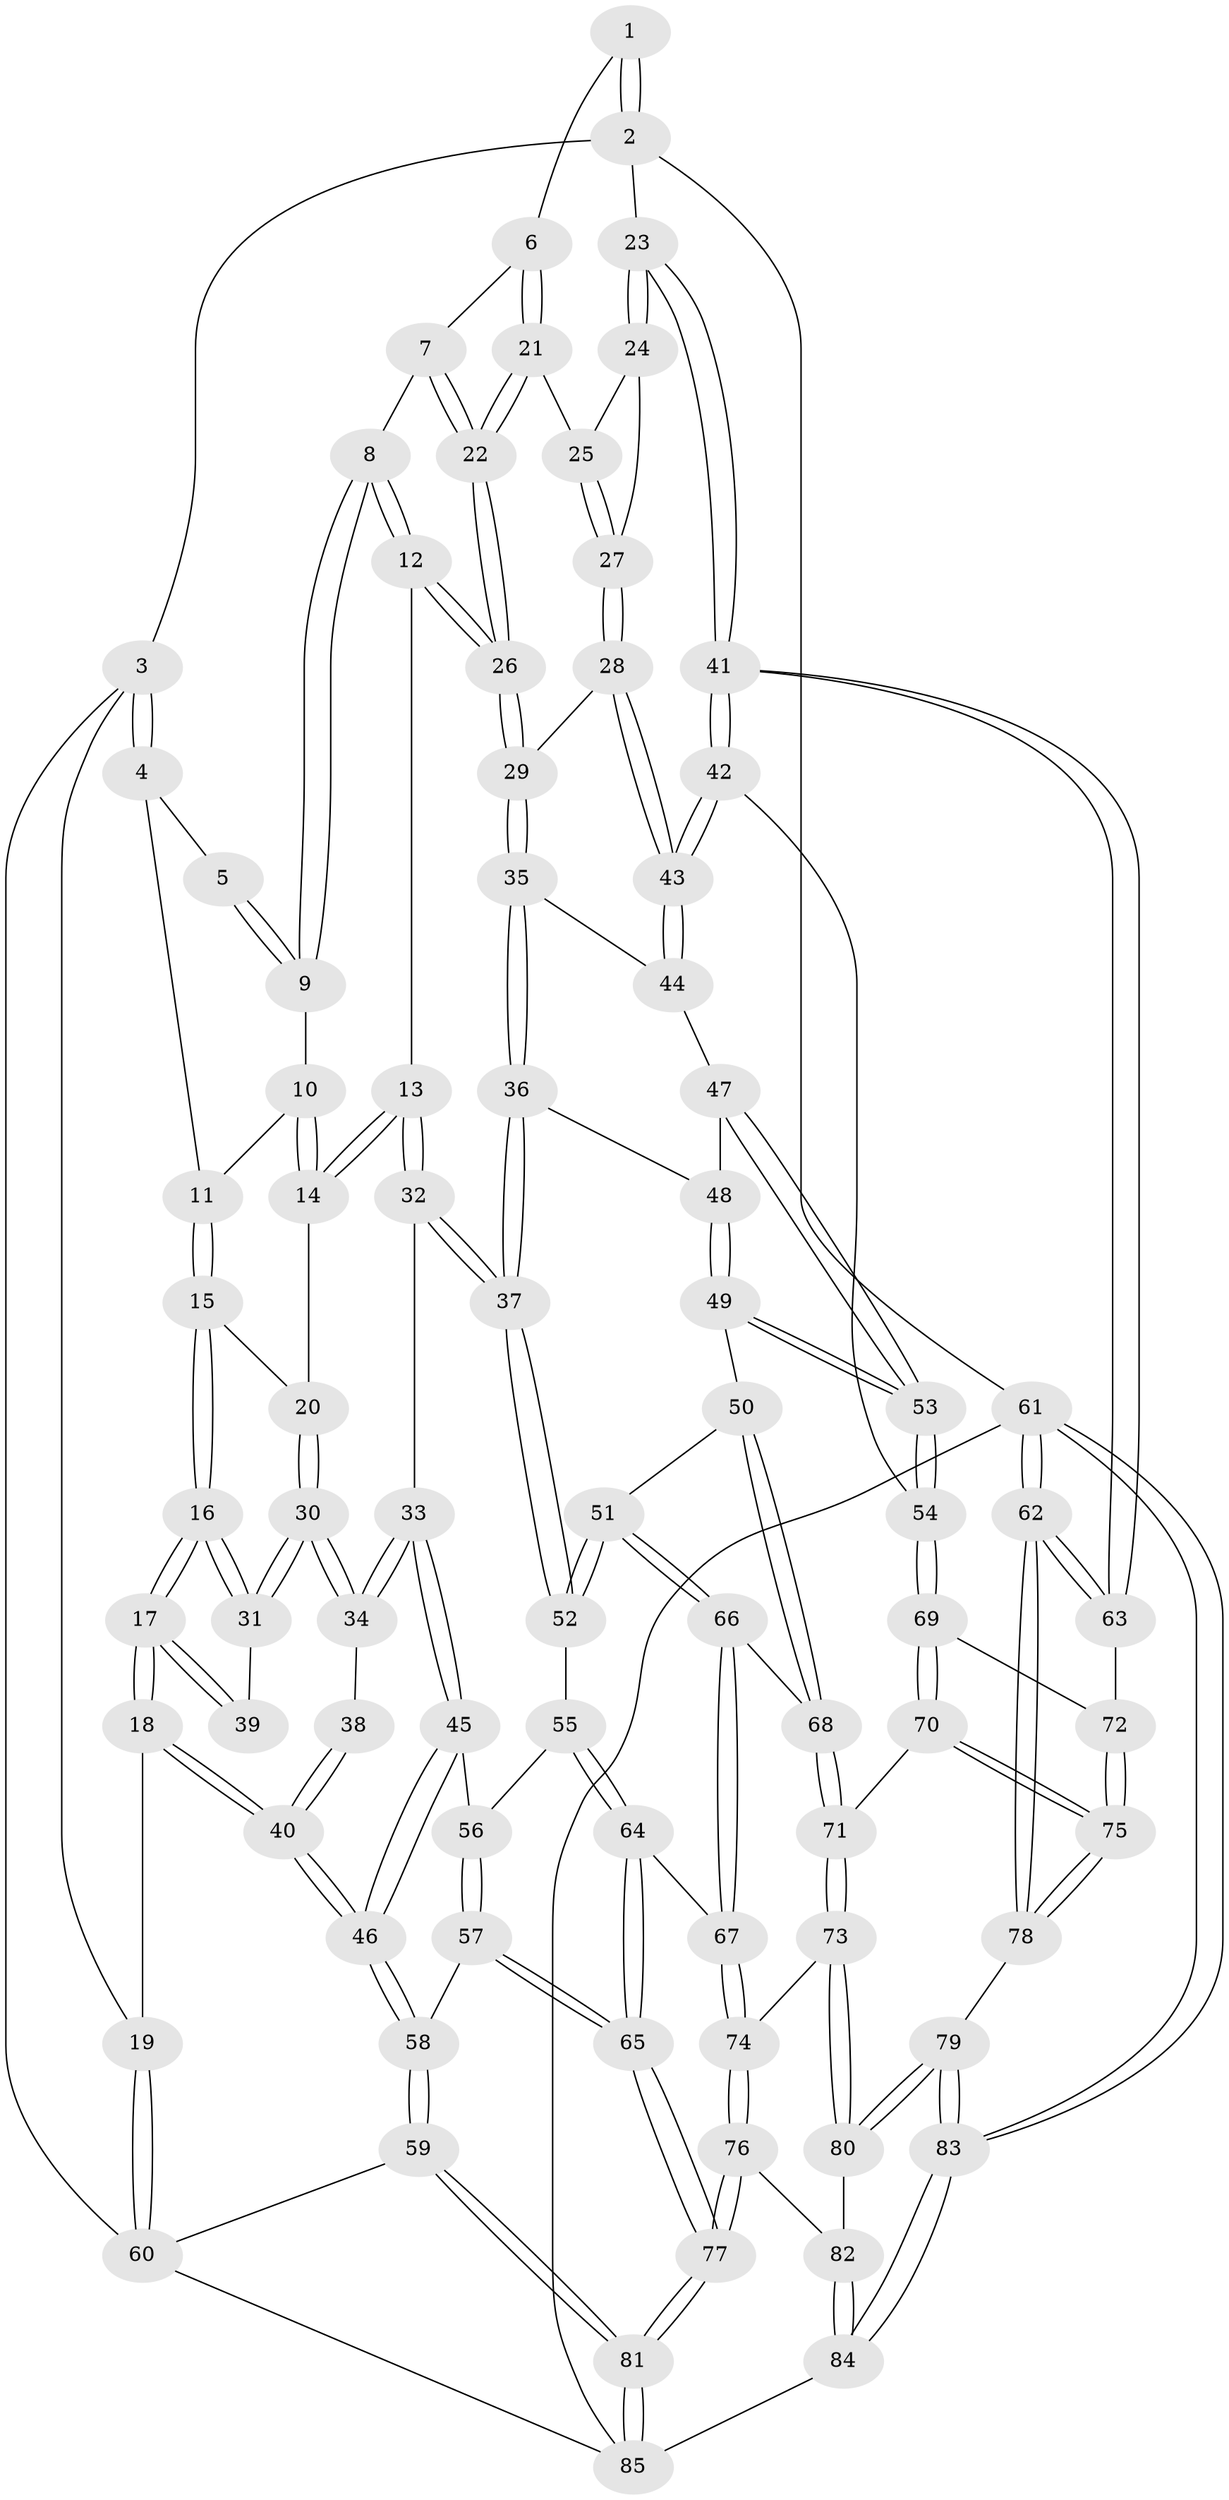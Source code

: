 // Generated by graph-tools (version 1.1) at 2025/27/03/09/25 03:27:16]
// undirected, 85 vertices, 209 edges
graph export_dot {
graph [start="1"]
  node [color=gray90,style=filled];
  1 [pos="+0.8973928514730052+0"];
  2 [pos="+1+0"];
  3 [pos="+0+0"];
  4 [pos="+0.4363447001391276+0"];
  5 [pos="+0.7666022753492007+0"];
  6 [pos="+0.845100777174138+0.08965443927233417"];
  7 [pos="+0.8027996282118363+0.10702409104295395"];
  8 [pos="+0.7324214167244818+0.12340872754230048"];
  9 [pos="+0.7025898763935797+0.10343898176614717"];
  10 [pos="+0.6263883891261788+0.08590958952519036"];
  11 [pos="+0.4676138187368553+0"];
  12 [pos="+0.7071145746957215+0.2571086814491829"];
  13 [pos="+0.6541549374983476+0.26103958595881777"];
  14 [pos="+0.6054459077567232+0.2263006840067281"];
  15 [pos="+0.4307904364310264+0.11257402556720422"];
  16 [pos="+0.3004879561489501+0.20969796875413343"];
  17 [pos="+0.15476549012491095+0.26422632623970677"];
  18 [pos="+0.06196983736177212+0.28681904033699107"];
  19 [pos="+0+0.20444882764090527"];
  20 [pos="+0.497455788536125+0.22082507097484522"];
  21 [pos="+0.9192824146528653+0.15704433453429392"];
  22 [pos="+0.8091378722934958+0.2852031972101792"];
  23 [pos="+1+0.14724504492486387"];
  24 [pos="+1+0.17159068244076886"];
  25 [pos="+0.9213678610467806+0.15770789693316892"];
  26 [pos="+0.7847310009030569+0.32737520459637764"];
  27 [pos="+0.9000686835595189+0.34688260177547386"];
  28 [pos="+0.8968225835218486+0.3539454270746908"];
  29 [pos="+0.786386476079954+0.3317950684706023"];
  30 [pos="+0.4829286122849369+0.37038295692536677"];
  31 [pos="+0.43394049127304485+0.33820478399132076"];
  32 [pos="+0.539198446540857+0.4271230828071354"];
  33 [pos="+0.4962906068889446+0.40349022743604074"];
  34 [pos="+0.48610454658906954+0.38123283960518917"];
  35 [pos="+0.7625156296356652+0.3817442513115195"];
  36 [pos="+0.6855103923870868+0.45338282339074837"];
  37 [pos="+0.5873220043530827+0.48552322645330703"];
  38 [pos="+0.36384590607702155+0.3649833317366888"];
  39 [pos="+0.3182142627800262+0.32859398078804597"];
  40 [pos="+0.18910001550210817+0.4888786271128167"];
  41 [pos="+1+0.48092137309862"];
  42 [pos="+1+0.4464619042698434"];
  43 [pos="+0.9996658260092763+0.44169704297169937"];
  44 [pos="+0.8407327802822722+0.4852351697136441"];
  45 [pos="+0.34662625039624817+0.4836917744905344"];
  46 [pos="+0.19355786307249978+0.49683291112212613"];
  47 [pos="+0.8267008209639046+0.5198412797477094"];
  48 [pos="+0.6961096982642727+0.4627398620183746"];
  49 [pos="+0.8120419949478718+0.6106233993472546"];
  50 [pos="+0.7356624082090544+0.6230191425443955"];
  51 [pos="+0.5860516082698212+0.5256184767644193"];
  52 [pos="+0.5845919754745676+0.5209482265409162"];
  53 [pos="+0.8248298364677537+0.6124825239594837"];
  54 [pos="+0.8335586113758635+0.6188574194617855"];
  55 [pos="+0.444991491994282+0.5887492723088839"];
  56 [pos="+0.39666351128927546+0.5467866704060542"];
  57 [pos="+0.31120199228002854+0.7424185927467885"];
  58 [pos="+0.19114713756161317+0.6534017221465297"];
  59 [pos="+0+0.7765944671088253"];
  60 [pos="+0+0.8016955632493067"];
  61 [pos="+1+1"];
  62 [pos="+1+0.8787289084693621"];
  63 [pos="+1+0.581794676528566"];
  64 [pos="+0.38897415383836487+0.7133466283577317"];
  65 [pos="+0.31716610253287447+0.7472697233980757"];
  66 [pos="+0.57585107526153+0.6580997118560808"];
  67 [pos="+0.5454539121257778+0.712558461478584"];
  68 [pos="+0.6961898072947191+0.6954399295324631"];
  69 [pos="+0.850954954404799+0.6473201055647071"];
  70 [pos="+0.8384441007224258+0.771813200446017"];
  71 [pos="+0.7261444220660067+0.7934166410225022"];
  72 [pos="+1+0.6382814336969971"];
  73 [pos="+0.6965420591642858+0.8199740088126066"];
  74 [pos="+0.5927481622378906+0.8182490899272461"];
  75 [pos="+0.8784336775351986+0.8070847212182372"];
  76 [pos="+0.5020974332841929+0.9364681456866345"];
  77 [pos="+0.3686995663017641+1"];
  78 [pos="+0.88554619410183+0.81827829500155"];
  79 [pos="+0.85870058845522+1"];
  80 [pos="+0.7213413834574773+0.9190968304051341"];
  81 [pos="+0.3425515108310384+1"];
  82 [pos="+0.6659438562241998+0.9525301642905495"];
  83 [pos="+0.9276286877124258+1"];
  84 [pos="+0.6369176620986641+1"];
  85 [pos="+0.3397029933565722+1"];
  1 -- 2;
  1 -- 2;
  1 -- 6;
  2 -- 3;
  2 -- 23;
  2 -- 61;
  3 -- 4;
  3 -- 4;
  3 -- 19;
  3 -- 60;
  4 -- 5;
  4 -- 11;
  5 -- 9;
  5 -- 9;
  6 -- 7;
  6 -- 21;
  6 -- 21;
  7 -- 8;
  7 -- 22;
  7 -- 22;
  8 -- 9;
  8 -- 9;
  8 -- 12;
  8 -- 12;
  9 -- 10;
  10 -- 11;
  10 -- 14;
  10 -- 14;
  11 -- 15;
  11 -- 15;
  12 -- 13;
  12 -- 26;
  12 -- 26;
  13 -- 14;
  13 -- 14;
  13 -- 32;
  13 -- 32;
  14 -- 20;
  15 -- 16;
  15 -- 16;
  15 -- 20;
  16 -- 17;
  16 -- 17;
  16 -- 31;
  16 -- 31;
  17 -- 18;
  17 -- 18;
  17 -- 39;
  17 -- 39;
  18 -- 19;
  18 -- 40;
  18 -- 40;
  19 -- 60;
  19 -- 60;
  20 -- 30;
  20 -- 30;
  21 -- 22;
  21 -- 22;
  21 -- 25;
  22 -- 26;
  22 -- 26;
  23 -- 24;
  23 -- 24;
  23 -- 41;
  23 -- 41;
  24 -- 25;
  24 -- 27;
  25 -- 27;
  25 -- 27;
  26 -- 29;
  26 -- 29;
  27 -- 28;
  27 -- 28;
  28 -- 29;
  28 -- 43;
  28 -- 43;
  29 -- 35;
  29 -- 35;
  30 -- 31;
  30 -- 31;
  30 -- 34;
  30 -- 34;
  31 -- 39;
  32 -- 33;
  32 -- 37;
  32 -- 37;
  33 -- 34;
  33 -- 34;
  33 -- 45;
  33 -- 45;
  34 -- 38;
  35 -- 36;
  35 -- 36;
  35 -- 44;
  36 -- 37;
  36 -- 37;
  36 -- 48;
  37 -- 52;
  37 -- 52;
  38 -- 40;
  38 -- 40;
  40 -- 46;
  40 -- 46;
  41 -- 42;
  41 -- 42;
  41 -- 63;
  41 -- 63;
  42 -- 43;
  42 -- 43;
  42 -- 54;
  43 -- 44;
  43 -- 44;
  44 -- 47;
  45 -- 46;
  45 -- 46;
  45 -- 56;
  46 -- 58;
  46 -- 58;
  47 -- 48;
  47 -- 53;
  47 -- 53;
  48 -- 49;
  48 -- 49;
  49 -- 50;
  49 -- 53;
  49 -- 53;
  50 -- 51;
  50 -- 68;
  50 -- 68;
  51 -- 52;
  51 -- 52;
  51 -- 66;
  51 -- 66;
  52 -- 55;
  53 -- 54;
  53 -- 54;
  54 -- 69;
  54 -- 69;
  55 -- 56;
  55 -- 64;
  55 -- 64;
  56 -- 57;
  56 -- 57;
  57 -- 58;
  57 -- 65;
  57 -- 65;
  58 -- 59;
  58 -- 59;
  59 -- 60;
  59 -- 81;
  59 -- 81;
  60 -- 85;
  61 -- 62;
  61 -- 62;
  61 -- 83;
  61 -- 83;
  61 -- 85;
  62 -- 63;
  62 -- 63;
  62 -- 78;
  62 -- 78;
  63 -- 72;
  64 -- 65;
  64 -- 65;
  64 -- 67;
  65 -- 77;
  65 -- 77;
  66 -- 67;
  66 -- 67;
  66 -- 68;
  67 -- 74;
  67 -- 74;
  68 -- 71;
  68 -- 71;
  69 -- 70;
  69 -- 70;
  69 -- 72;
  70 -- 71;
  70 -- 75;
  70 -- 75;
  71 -- 73;
  71 -- 73;
  72 -- 75;
  72 -- 75;
  73 -- 74;
  73 -- 80;
  73 -- 80;
  74 -- 76;
  74 -- 76;
  75 -- 78;
  75 -- 78;
  76 -- 77;
  76 -- 77;
  76 -- 82;
  77 -- 81;
  77 -- 81;
  78 -- 79;
  79 -- 80;
  79 -- 80;
  79 -- 83;
  79 -- 83;
  80 -- 82;
  81 -- 85;
  81 -- 85;
  82 -- 84;
  82 -- 84;
  83 -- 84;
  83 -- 84;
  84 -- 85;
}
